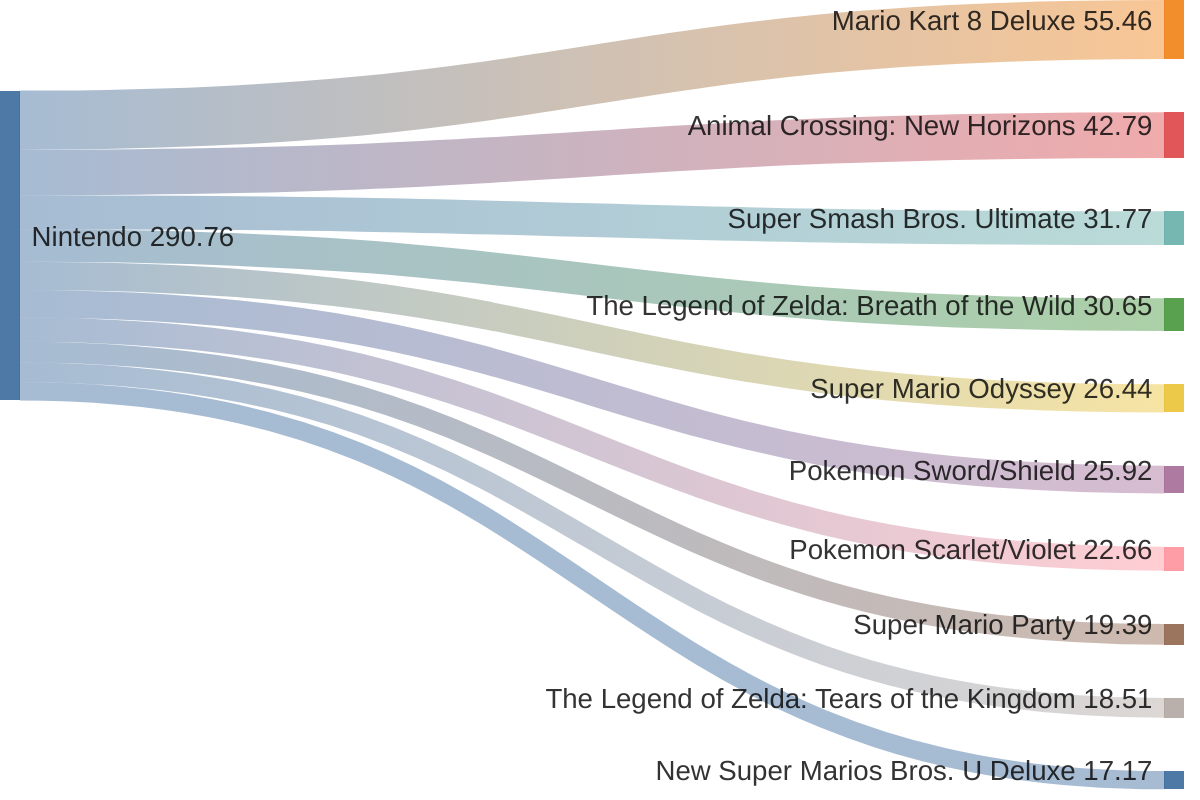 sankey-beta

%% studio,title, total copies sold (millions)
Nintendo, Mario Kart 8 Deluxe, 55.46
Nintendo, Animal Crossing: New Horizons, 42.79
Nintendo, Super Smash Bros. Ultimate, 31.77
Nintendo, The Legend of Zelda: Breath of the Wild, 30.65
Nintendo, Super Mario Odyssey, 26.44
Nintendo, Pokemon Sword/Shield, 25.92
Nintendo, Pokemon Scarlet/Violet, 22.66
Nintendo, Super Mario Party, 19.39
Nintendo, The Legend of Zelda: Tears of the Kingdom, 18.51
Nintendo, New Super Marios Bros. U Deluxe, 17.17